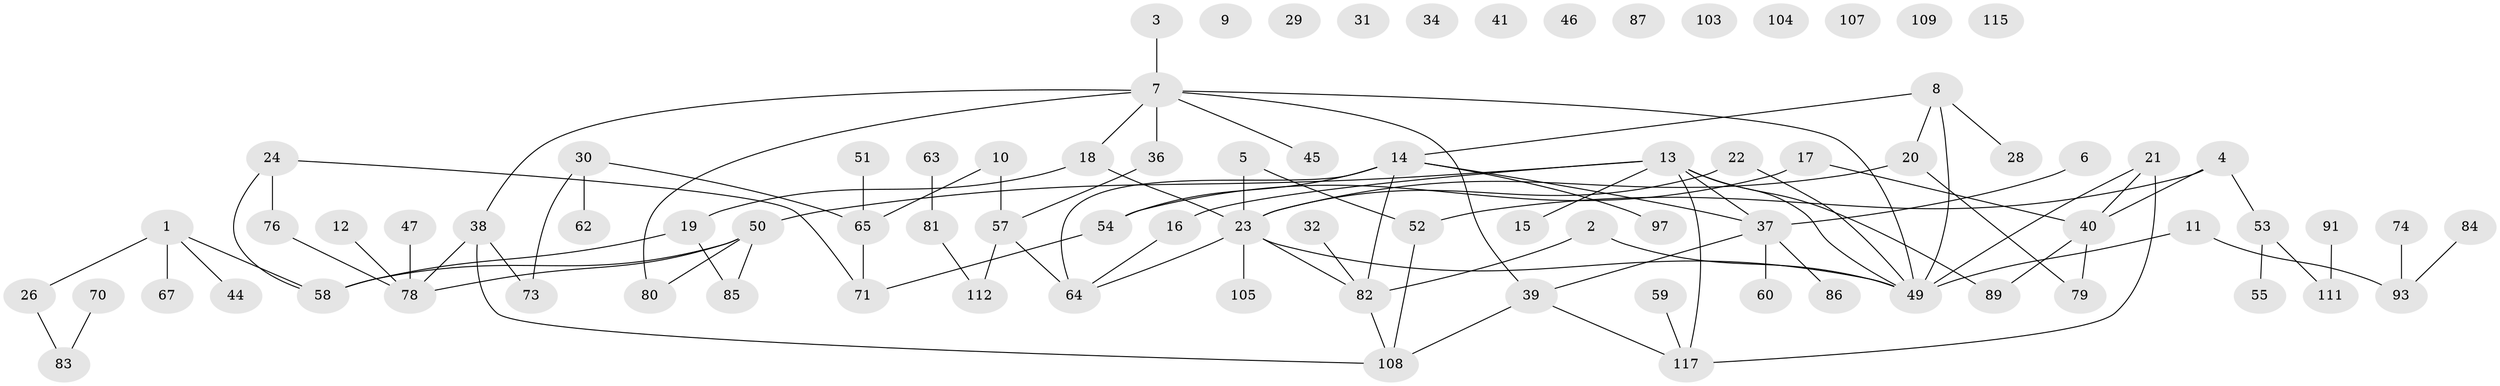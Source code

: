 // original degree distribution, {1: 0.2661290322580645, 2: 0.29838709677419356, 3: 0.16129032258064516, 4: 0.11290322580645161, 0: 0.08064516129032258, 7: 0.008064516129032258, 5: 0.06451612903225806, 6: 0.008064516129032258}
// Generated by graph-tools (version 1.1) at 2025/16/03/04/25 18:16:31]
// undirected, 86 vertices, 100 edges
graph export_dot {
graph [start="1"]
  node [color=gray90,style=filled];
  1 [super="+56"];
  2 [super="+66"];
  3 [super="+68"];
  4 [super="+72"];
  5;
  6 [super="+123"];
  7 [super="+43+33"];
  8 [super="+92"];
  9;
  10;
  11;
  12;
  13 [super="+42"];
  14 [super="+101+88"];
  15;
  16 [super="+116+90"];
  17;
  18;
  19 [super="+122+27"];
  20 [super="+98"];
  21;
  22 [super="+102"];
  23 [super="+25"];
  24 [super="+110"];
  26;
  28;
  29;
  30 [super="+48"];
  31 [super="+75"];
  32;
  34;
  36 [super="+69"];
  37 [super="+61"];
  38 [super="+94"];
  39;
  40 [super="+77"];
  41;
  44;
  45;
  46;
  47;
  49 [super="+100"];
  50;
  51;
  52;
  53;
  54;
  55;
  57;
  58;
  59 [super="+114"];
  60;
  62;
  63;
  64 [super="+95"];
  65;
  67;
  70;
  71 [super="+118"];
  73;
  74 [super="+99"];
  76;
  78 [super="+96"];
  79;
  80;
  81;
  82 [super="+106"];
  83;
  84;
  85;
  86;
  87;
  89;
  91;
  93;
  97 [super="+124"];
  103 [super="+119"];
  104;
  105;
  107;
  108;
  109;
  111;
  112;
  115;
  117 [super="+121"];
  1 -- 67;
  1 -- 58;
  1 -- 26;
  1 -- 44;
  2 -- 49;
  2 -- 82;
  3 -- 7;
  4 -- 52;
  4 -- 53;
  4 -- 40;
  5 -- 23;
  5 -- 52;
  6 -- 37;
  7 -- 80;
  7 -- 38;
  7 -- 45;
  7 -- 18;
  7 -- 39;
  7 -- 36;
  7 -- 49;
  8 -- 49;
  8 -- 28;
  8 -- 20;
  8 -- 14;
  10 -- 57;
  10 -- 65;
  11 -- 49;
  11 -- 93;
  12 -- 78;
  13 -- 117;
  13 -- 50;
  13 -- 89;
  13 -- 15;
  13 -- 16;
  13 -- 37;
  13 -- 49;
  14 -- 54;
  14 -- 37;
  14 -- 97;
  14 -- 64;
  14 -- 82;
  16 -- 64;
  17 -- 54;
  17 -- 40;
  18 -- 19;
  18 -- 23;
  19 -- 85;
  19 -- 58;
  20 -- 23;
  20 -- 79;
  21 -- 117;
  21 -- 40;
  21 -- 49;
  22 -- 49;
  22 -- 23;
  23 -- 49;
  23 -- 64;
  23 -- 105;
  23 -- 82;
  24 -- 58;
  24 -- 76;
  24 -- 71;
  26 -- 83;
  30 -- 73;
  30 -- 62;
  30 -- 65;
  32 -- 82;
  36 -- 57;
  37 -- 39;
  37 -- 60;
  37 -- 86;
  38 -- 73;
  38 -- 78;
  38 -- 108;
  39 -- 108;
  39 -- 117;
  40 -- 89;
  40 -- 79;
  47 -- 78;
  50 -- 58;
  50 -- 80;
  50 -- 85;
  50 -- 78;
  51 -- 65;
  52 -- 108;
  53 -- 55;
  53 -- 111;
  54 -- 71;
  57 -- 112;
  57 -- 64;
  59 -- 117;
  63 -- 81;
  65 -- 71;
  70 -- 83;
  74 -- 93;
  76 -- 78;
  81 -- 112;
  82 -- 108;
  84 -- 93;
  91 -- 111;
}
